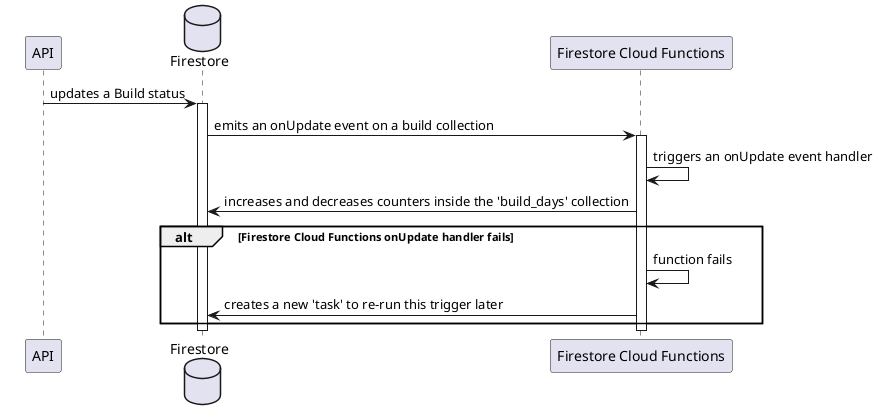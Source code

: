 @startuml firestore_update_builds_aggregation_sequence_diagram
    skinparam ParticipantPadding 20
    skinparam BoxPadding 10

    participant API

    database Firestore

    participant "Firestore Cloud Functions" as FCF

    API -> Firestore : updates a Build status
    activate Firestore

    Firestore -> FCF : emits an onUpdate event on a build collection
    activate FCF
    
    FCF -> FCF : triggers an onUpdate event handler
    FCF -> Firestore : increases and decreases counters inside the 'build_days' collection
    alt Firestore Cloud Functions onUpdate handler fails
        FCF -> FCF : function fails
        FCF -> Firestore : creates a new 'task' to re-run this trigger later
    end

    deactivate FCF
    deactivate Firestore

@enduml
